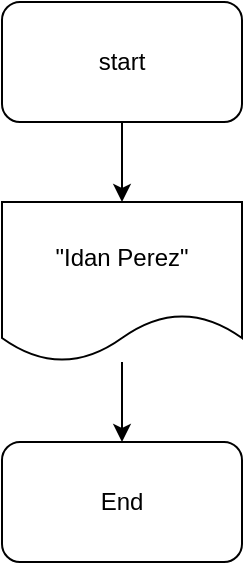 <mxfile version="21.6.3" type="device">
  <diagram name="Page-1" id="T2Ooaq48z50u9Yo6Ut8c">
    <mxGraphModel dx="472" dy="754" grid="1" gridSize="10" guides="1" tooltips="1" connect="1" arrows="1" fold="1" page="1" pageScale="1" pageWidth="850" pageHeight="1100" math="0" shadow="0">
      <root>
        <mxCell id="0" />
        <mxCell id="1" parent="0" />
        <mxCell id="uhNIHs1jlV2ZBiW_gIT6-3" value="" style="edgeStyle=orthogonalEdgeStyle;rounded=0;orthogonalLoop=1;jettySize=auto;html=1;" edge="1" parent="1" source="uhNIHs1jlV2ZBiW_gIT6-1" target="uhNIHs1jlV2ZBiW_gIT6-2">
          <mxGeometry relative="1" as="geometry" />
        </mxCell>
        <mxCell id="uhNIHs1jlV2ZBiW_gIT6-1" value="start" style="rounded=1;whiteSpace=wrap;html=1;" vertex="1" parent="1">
          <mxGeometry x="120" y="60" width="120" height="60" as="geometry" />
        </mxCell>
        <mxCell id="uhNIHs1jlV2ZBiW_gIT6-5" value="" style="edgeStyle=orthogonalEdgeStyle;rounded=0;orthogonalLoop=1;jettySize=auto;html=1;" edge="1" parent="1" source="uhNIHs1jlV2ZBiW_gIT6-2" target="uhNIHs1jlV2ZBiW_gIT6-4">
          <mxGeometry relative="1" as="geometry" />
        </mxCell>
        <mxCell id="uhNIHs1jlV2ZBiW_gIT6-2" value="&quot;Idan Perez&quot;" style="shape=document;whiteSpace=wrap;html=1;boundedLbl=1;" vertex="1" parent="1">
          <mxGeometry x="120" y="160" width="120" height="80" as="geometry" />
        </mxCell>
        <mxCell id="uhNIHs1jlV2ZBiW_gIT6-4" value="End" style="rounded=1;whiteSpace=wrap;html=1;" vertex="1" parent="1">
          <mxGeometry x="120" y="280" width="120" height="60" as="geometry" />
        </mxCell>
      </root>
    </mxGraphModel>
  </diagram>
</mxfile>
